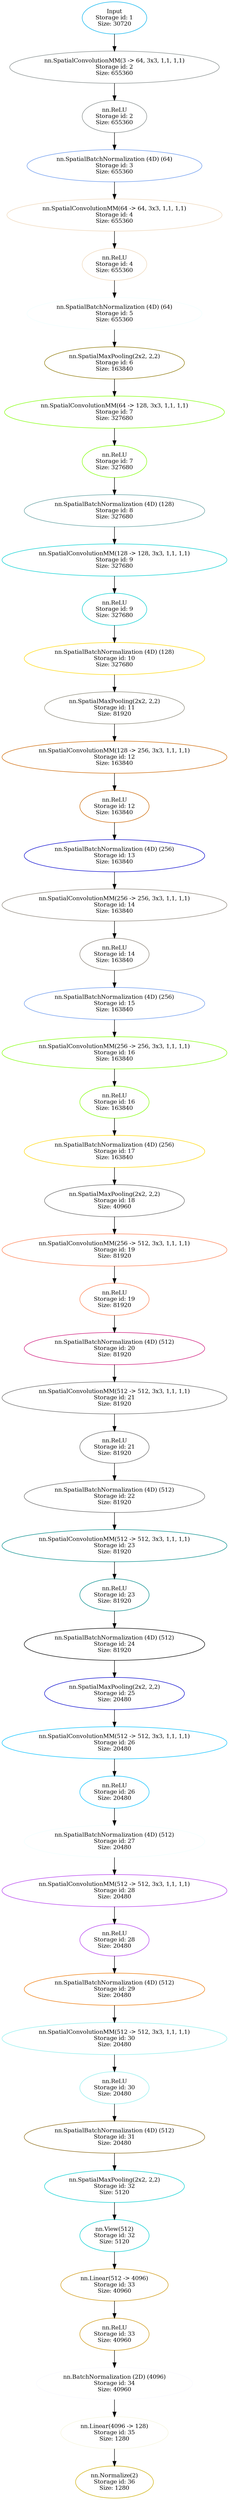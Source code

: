 digraph G {
	graph [bb="0,0,381.84,5189.9"];
	node [label="\N",
		shape=oval
	];
	n1	 [color=deepskyblue2,
		fontsize=12,
		height=0.92317,
		label="Input\nStorage id: 1\nSize: 30720",
		pos="190.92,5156.6",
		shape=ellipse,
		style=solid,
		width=1.5124];
	n2	 [color=azure4,
		fontsize=12,
		height=0.92317,
		label="nn.SpatialConvolutionMM(3 -> 64, 3x3, 1,1, 1,1)\nStorage id: 2\nSize: 655360",
		pos="190.92,5054.2",
		shape=ellipse,
		style=solid,
		width=4.9497];
	n1 -> n2	 [pos="e,190.92,5087.4 190.92,5123.3 190.92,5115.1 190.92,5106.3 190.92,5097.7"];
	n3	 [color=azure4,
		fontsize=12,
		height=0.92317,
		label="nn.ReLU\nStorage id: 2\nSize: 655360",
		pos="190.92,4951.7",
		shape=ellipse,
		style=solid,
		width=1.5517];
	n2 -> n3	 [pos="e,190.92,4985 190.92,5020.8 190.92,5012.7 190.92,5003.8 190.92,4995.2"];
	n4	 [color=cornflowerblue,
		fontsize=12,
		height=0.92317,
		label="nn.SpatialBatchNormalization (4D) (64)\nStorage id: 3\nSize: 655360",
		pos="190.92,4849.2",
		shape=ellipse,
		style=solid,
		width=4.0659];
	n3 -> n4	 [pos="e,190.92,4882.5 190.92,4918.4 190.92,4910.2 190.92,4901.3 190.92,4892.7"];
	n5	 [color=bisque2,
		fontsize=12,
		height=0.92317,
		label="nn.SpatialConvolutionMM(64 -> 64, 3x3, 1,1, 1,1)\nStorage id: 4\nSize: 655360",
		pos="190.92,4746.8",
		shape=ellipse,
		style=solid,
		width=5.0676];
	n4 -> n5	 [pos="e,190.92,4780 190.92,4815.9 190.92,4807.7 190.92,4798.9 190.92,4790.3"];
	n6	 [color=bisque2,
		fontsize=12,
		height=0.92317,
		label="nn.ReLU\nStorage id: 4\nSize: 655360",
		pos="190.92,4644.3",
		shape=ellipse,
		style=solid,
		width=1.5517];
	n5 -> n6	 [pos="e,190.92,4677.6 190.92,4713.4 190.92,4705.3 190.92,4696.4 190.92,4687.8"];
	n7	 [color=azure,
		fontsize=12,
		height=0.92317,
		label="nn.SpatialBatchNormalization (4D) (64)\nStorage id: 5\nSize: 655360",
		pos="190.92,4541.8",
		shape=ellipse,
		style=solid,
		width=4.0659];
	n6 -> n7	 [pos="e,190.92,4575.1 190.92,4611 190.92,4602.8 190.92,4593.9 190.92,4585.3"];
	n8	 [color=gold4,
		fontsize=12,
		height=0.92317,
		label="nn.SpatialMaxPooling(2x2, 2,2)\nStorage id: 6\nSize: 163840",
		pos="190.92,4439.4",
		shape=ellipse,
		style=solid,
		width=3.3195];
	n7 -> n8	 [pos="e,190.92,4472.6 190.92,4508.5 190.92,4500.3 190.92,4491.4 190.92,4482.9"];
	n9	 [color=chartreuse,
		fontsize=12,
		height=0.92317,
		label="nn.SpatialConvolutionMM(64 -> 128, 3x3, 1,1, 1,1)\nStorage id: 7\nSize: 327680",
		pos="190.92,4336.9",
		shape=ellipse,
		style=solid,
		width=5.1854];
	n8 -> n9	 [pos="e,190.92,4370.2 190.92,4406 190.92,4397.9 190.92,4389 190.92,4380.4"];
	n10	 [color=chartreuse,
		fontsize=12,
		height=0.92317,
		label="nn.ReLU\nStorage id: 7\nSize: 327680",
		pos="190.92,4234.4",
		shape=ellipse,
		style=solid,
		width=1.5517];
	n9 -> n10	 [pos="e,190.92,4267.7 190.92,4303.5 190.92,4295.4 190.92,4286.5 190.92,4277.9"];
	n11	 [color=cadetblue,
		fontsize=12,
		height=0.92317,
		label="nn.SpatialBatchNormalization (4D) (128)\nStorage id: 8\nSize: 327680",
		pos="190.92,4132",
		shape=ellipse,
		style=solid,
		width=4.1837];
	n10 -> n11	 [pos="e,190.92,4165.2 190.92,4201.1 190.92,4192.9 190.92,4184 190.92,4175.5"];
	n12	 [color=darkturquoise,
		fontsize=12,
		height=0.92317,
		label="nn.SpatialConvolutionMM(128 -> 128, 3x3, 1,1, 1,1)\nStorage id: 9\nSize: 327680",
		pos="190.92,4029.5",
		shape=ellipse,
		style=solid,
		width=5.3033];
	n11 -> n12	 [pos="e,190.92,4062.8 190.92,4098.6 190.92,4090.5 190.92,4081.6 190.92,4073"];
	n13	 [color=darkturquoise,
		fontsize=12,
		height=0.92317,
		label="nn.ReLU\nStorage id: 9\nSize: 327680",
		pos="190.92,3927",
		shape=ellipse,
		style=solid,
		width=1.5517];
	n12 -> n13	 [pos="e,190.92,3960.3 190.92,3996.1 190.92,3988 190.92,3979.1 190.92,3970.5"];
	n14	 [color=gold1,
		fontsize=12,
		height=0.92317,
		label="nn.SpatialBatchNormalization (4D) (128)\nStorage id: 10\nSize: 327680",
		pos="190.92,3824.6",
		shape=ellipse,
		style=solid,
		width=4.1837];
	n13 -> n14	 [pos="e,190.92,3857.8 190.92,3893.7 190.92,3885.5 190.92,3876.6 190.92,3868.1"];
	n15	 [color=cornsilk4,
		fontsize=12,
		height=0.92317,
		label="nn.SpatialMaxPooling(2x2, 2,2)\nStorage id: 11\nSize: 81920",
		pos="190.92,3722.1",
		shape=ellipse,
		style=solid,
		width=3.3195];
	n14 -> n15	 [pos="e,190.92,3755.4 190.92,3791.2 190.92,3783.1 190.92,3774.2 190.92,3765.6"];
	n16	 [color=darkorange3,
		fontsize=12,
		height=0.92317,
		label="nn.SpatialConvolutionMM(128 -> 256, 3x3, 1,1, 1,1)\nStorage id: 12\nSize: 163840",
		pos="190.92,3619.6",
		shape=ellipse,
		style=solid,
		width=5.3033];
	n15 -> n16	 [pos="e,190.92,3652.9 190.92,3688.7 190.92,3680.6 190.92,3671.7 190.92,3663.1"];
	n17	 [color=darkorange3,
		fontsize=12,
		height=0.92317,
		label="nn.ReLU\nStorage id: 12\nSize: 163840",
		pos="190.92,3517.1",
		shape=ellipse,
		style=solid,
		width=1.6303];
	n16 -> n17	 [pos="e,190.92,3550.4 190.92,3586.3 190.92,3578.1 190.92,3569.2 190.92,3560.7"];
	n18	 [color=blue3,
		fontsize=12,
		height=0.92317,
		label="nn.SpatialBatchNormalization (4D) (256)\nStorage id: 13\nSize: 163840",
		pos="190.92,3414.7",
		shape=ellipse,
		style=solid,
		width=4.1837];
	n17 -> n18	 [pos="e,190.92,3448 190.92,3483.8 190.92,3475.6 190.92,3466.8 190.92,3458.2"];
	n19	 [color=antiquewhite4,
		fontsize=12,
		height=0.92317,
		label="nn.SpatialConvolutionMM(256 -> 256, 3x3, 1,1, 1,1)\nStorage id: 14\nSize: 163840",
		pos="190.92,3312.2",
		shape=ellipse,
		style=solid,
		width=5.3033];
	n18 -> n19	 [pos="e,190.92,3345.5 190.92,3381.3 190.92,3373.2 190.92,3364.3 190.92,3355.7"];
	n20	 [color=antiquewhite4,
		fontsize=12,
		height=0.92317,
		label="nn.ReLU\nStorage id: 14\nSize: 163840",
		pos="190.92,3209.7",
		shape=ellipse,
		style=solid,
		width=1.6303];
	n19 -> n20	 [pos="e,190.92,3243 190.92,3278.9 190.92,3270.7 190.92,3261.8 190.92,3253.3"];
	n21	 [color=cornflowerblue,
		fontsize=12,
		height=0.92317,
		label="nn.SpatialBatchNormalization (4D) (256)\nStorage id: 15\nSize: 163840",
		pos="190.92,3107.3",
		shape=ellipse,
		style=solid,
		width=4.1837];
	n20 -> n21	 [pos="e,190.92,3140.6 190.92,3176.4 190.92,3168.2 190.92,3159.4 190.92,3150.8"];
	n22	 [color=chartreuse,
		fontsize=12,
		height=0.92317,
		label="nn.SpatialConvolutionMM(256 -> 256, 3x3, 1,1, 1,1)\nStorage id: 16\nSize: 163840",
		pos="190.92,3004.8",
		shape=ellipse,
		style=solid,
		width=5.3033];
	n21 -> n22	 [pos="e,190.92,3038.1 190.92,3073.9 190.92,3065.8 190.92,3056.9 190.92,3048.3"];
	n23	 [color=chartreuse,
		fontsize=12,
		height=0.92317,
		label="nn.ReLU\nStorage id: 16\nSize: 163840",
		pos="190.92,2902.3",
		shape=ellipse,
		style=solid,
		width=1.6303];
	n22 -> n23	 [pos="e,190.92,2935.6 190.92,2971.5 190.92,2963.3 190.92,2954.4 190.92,2945.9"];
	n24	 [color=gold1,
		fontsize=12,
		height=0.92317,
		label="nn.SpatialBatchNormalization (4D) (256)\nStorage id: 17\nSize: 163840",
		pos="190.92,2799.9",
		shape=ellipse,
		style=solid,
		width=4.1837];
	n23 -> n24	 [pos="e,190.92,2833.2 190.92,2869 190.92,2860.8 190.92,2852 190.92,2843.4"];
	n25	 [color=dimgray,
		fontsize=12,
		height=0.92317,
		label="nn.SpatialMaxPooling(2x2, 2,2)\nStorage id: 18\nSize: 40960",
		pos="190.92,2697.4",
		shape=ellipse,
		style=solid,
		width=3.3195];
	n24 -> n25	 [pos="e,190.92,2730.7 190.92,2766.5 190.92,2758.4 190.92,2749.5 190.92,2740.9"];
	n26	 [color=coral,
		fontsize=12,
		height=0.92317,
		label="nn.SpatialConvolutionMM(256 -> 512, 3x3, 1,1, 1,1)\nStorage id: 19\nSize: 81920",
		pos="190.92,2594.9",
		shape=ellipse,
		style=solid,
		width=5.3033];
	n25 -> n26	 [pos="e,190.92,2628.2 190.92,2664.1 190.92,2655.9 190.92,2647 190.92,2638.5"];
	n27	 [color=coral,
		fontsize=12,
		height=0.92317,
		label="nn.ReLU\nStorage id: 19\nSize: 81920",
		pos="190.92,2492.5",
		shape=ellipse,
		style=solid,
		width=1.6303];
	n26 -> n27	 [pos="e,190.92,2525.7 190.92,2561.6 190.92,2553.4 190.92,2544.6 190.92,2536"];
	n28	 [color=deeppink3,
		fontsize=12,
		height=0.92317,
		label="nn.SpatialBatchNormalization (4D) (512)\nStorage id: 20\nSize: 81920",
		pos="190.92,2390",
		shape=ellipse,
		style=solid,
		width=4.1837];
	n27 -> n28	 [pos="e,190.92,2423.3 190.92,2459.1 190.92,2451 190.92,2442.1 190.92,2433.5"];
	n29	 [color=dimgray,
		fontsize=12,
		height=0.92317,
		label="nn.SpatialConvolutionMM(512 -> 512, 3x3, 1,1, 1,1)\nStorage id: 21\nSize: 81920",
		pos="190.92,2287.5",
		shape=ellipse,
		style=solid,
		width=5.3033];
	n28 -> n29	 [pos="e,190.92,2320.8 190.92,2356.7 190.92,2348.5 190.92,2339.6 190.92,2331"];
	n30	 [color=dimgray,
		fontsize=12,
		height=0.92317,
		label="nn.ReLU\nStorage id: 21\nSize: 81920",
		pos="190.92,2185.1",
		shape=ellipse,
		style=solid,
		width=1.6303];
	n29 -> n30	 [pos="e,190.92,2218.3 190.92,2254.2 190.92,2246 190.92,2237.2 190.92,2228.6"];
	n31	 [color=dimgray,
		fontsize=12,
		height=0.92317,
		label="nn.SpatialBatchNormalization (4D) (512)\nStorage id: 22\nSize: 81920",
		pos="190.92,2082.6",
		shape=ellipse,
		style=solid,
		width=4.1837];
	n30 -> n31	 [pos="e,190.92,2115.9 190.92,2151.7 190.92,2143.6 190.92,2134.7 190.92,2126.1"];
	n32	 [color=cyan4,
		fontsize=12,
		height=0.92317,
		label="nn.SpatialConvolutionMM(512 -> 512, 3x3, 1,1, 1,1)\nStorage id: 23\nSize: 81920",
		pos="190.92,1980.1",
		shape=ellipse,
		style=solid,
		width=5.3033];
	n31 -> n32	 [pos="e,190.92,2013.4 190.92,2049.3 190.92,2041.1 190.92,2032.2 190.92,2023.6"];
	n33	 [color=cyan4,
		fontsize=12,
		height=0.92317,
		label="nn.ReLU\nStorage id: 23\nSize: 81920",
		pos="190.92,1877.7",
		shape=ellipse,
		style=solid,
		width=1.6303];
	n32 -> n33	 [pos="e,190.92,1910.9 190.92,1946.8 190.92,1938.6 190.92,1929.7 190.92,1921.2"];
	n34	 [color=black,
		fontsize=12,
		height=0.92317,
		label="nn.SpatialBatchNormalization (4D) (512)\nStorage id: 24\nSize: 81920",
		pos="190.92,1775.2",
		shape=ellipse,
		style=solid,
		width=4.1837];
	n33 -> n34	 [pos="e,190.92,1808.5 190.92,1844.3 190.92,1836.2 190.92,1827.3 190.92,1818.7"];
	n35	 [color=blue3,
		fontsize=12,
		height=0.92317,
		label="nn.SpatialMaxPooling(2x2, 2,2)\nStorage id: 25\nSize: 20480",
		pos="190.92,1672.7",
		shape=ellipse,
		style=solid,
		width=3.3195];
	n34 -> n35	 [pos="e,190.92,1706 190.92,1741.8 190.92,1733.7 190.92,1724.8 190.92,1716.2"];
	n36	 [color=deepskyblue1,
		fontsize=12,
		height=0.92317,
		label="nn.SpatialConvolutionMM(512 -> 512, 3x3, 1,1, 1,1)\nStorage id: 26\nSize: 20480",
		pos="190.92,1570.3",
		shape=ellipse,
		style=solid,
		width=5.3033];
	n35 -> n36	 [pos="e,190.92,1603.5 190.92,1639.4 190.92,1631.2 190.92,1622.3 190.92,1613.8"];
	n37	 [color=deepskyblue1,
		fontsize=12,
		height=0.92317,
		label="nn.ReLU\nStorage id: 26\nSize: 20480",
		pos="190.92,1467.8",
		shape=ellipse,
		style=solid,
		width=1.6303];
	n36 -> n37	 [pos="e,190.92,1501.1 190.92,1536.9 190.92,1528.8 190.92,1519.9 190.92,1511.3"];
	n38	 [color=azure1,
		fontsize=12,
		height=0.92317,
		label="nn.SpatialBatchNormalization (4D) (512)\nStorage id: 27\nSize: 20480",
		pos="190.92,1365.3",
		shape=ellipse,
		style=solid,
		width=4.1837];
	n37 -> n38	 [pos="e,190.92,1398.6 190.92,1434.4 190.92,1426.3 190.92,1417.4 190.92,1408.8"];
	n39	 [color=darkorchid2,
		fontsize=12,
		height=0.92317,
		label="nn.SpatialConvolutionMM(512 -> 512, 3x3, 1,1, 1,1)\nStorage id: 28\nSize: 20480",
		pos="190.92,1262.9",
		shape=ellipse,
		style=solid,
		width=5.3033];
	n38 -> n39	 [pos="e,190.92,1296.1 190.92,1332 190.92,1323.8 190.92,1314.9 190.92,1306.4"];
	n40	 [color=darkorchid2,
		fontsize=12,
		height=0.92317,
		label="nn.ReLU\nStorage id: 28\nSize: 20480",
		pos="190.92,1160.4",
		shape=ellipse,
		style=solid,
		width=1.6303];
	n39 -> n40	 [pos="e,190.92,1193.7 190.92,1229.5 190.92,1221.4 190.92,1212.5 190.92,1203.9"];
	n41	 [color=darkorange2,
		fontsize=12,
		height=0.92317,
		label="nn.SpatialBatchNormalization (4D) (512)\nStorage id: 29\nSize: 20480",
		pos="190.92,1057.9",
		shape=ellipse,
		style=solid,
		width=4.1837];
	n40 -> n41	 [pos="e,190.92,1091.2 190.92,1127 190.92,1118.9 190.92,1110 190.92,1101.4"];
	n42	 [color=darkslategray2,
		fontsize=12,
		height=0.92317,
		label="nn.SpatialConvolutionMM(512 -> 512, 3x3, 1,1, 1,1)\nStorage id: 30\nSize: 20480",
		pos="190.92,955.45",
		shape=ellipse,
		style=solid,
		width=5.3033];
	n41 -> n42	 [pos="e,190.92,988.73 190.92,1024.6 190.92,1016.4 190.92,1007.5 190.92,998.96"];
	n43	 [color=darkslategray2,
		fontsize=12,
		height=0.92317,
		label="nn.ReLU\nStorage id: 30\nSize: 20480",
		pos="190.92,852.98",
		shape=ellipse,
		style=solid,
		width=1.6303];
	n42 -> n43	 [pos="e,190.92,886.26 190.92,922.1 190.92,913.95 190.92,905.07 190.92,896.5"];
	n44	 [color=goldenrod4,
		fontsize=12,
		height=0.92317,
		label="nn.SpatialBatchNormalization (4D) (512)\nStorage id: 31\nSize: 20480",
		pos="190.92,750.51",
		shape=ellipse,
		style=solid,
		width=4.1837];
	n43 -> n44	 [pos="e,190.92,783.79 190.92,819.64 190.92,811.48 190.92,802.6 190.92,794.03"];
	n45	 [color=darkturquoise,
		fontsize=12,
		height=0.92317,
		label="nn.SpatialMaxPooling(2x2, 2,2)\nStorage id: 32\nSize: 5120",
		pos="190.92,648.04",
		shape=ellipse,
		style=solid,
		width=3.3195];
	n44 -> n45	 [pos="e,190.92,681.32 190.92,717.17 190.92,709.01 190.92,700.13 190.92,691.56"];
	n46	 [color=darkturquoise,
		fontsize=12,
		height=0.92317,
		label="nn.View(512)\nStorage id: 32\nSize: 5120",
		pos="190.92,545.57",
		shape=ellipse,
		style=solid,
		width=1.6303];
	n45 -> n46	 [pos="e,190.92,578.86 190.92,614.7 190.92,606.54 190.92,597.66 190.92,589.09"];
	n47	 [color=darkgoldenrod3,
		fontsize=12,
		height=0.92317,
		label="nn.Linear(512 -> 4096)\nStorage id: 33\nSize: 40960",
		pos="190.92,443.11",
		shape=ellipse,
		style=solid,
		width=2.5142];
	n46 -> n47	 [pos="e,190.92,476.39 190.92,512.23 190.92,504.08 190.92,495.2 190.92,486.62"];
	n48	 [color=darkgoldenrod3,
		fontsize=12,
		height=0.92317,
		label="nn.ReLU\nStorage id: 33\nSize: 40960",
		pos="190.92,340.64",
		shape=ellipse,
		style=solid,
		width=1.6303];
	n47 -> n48	 [pos="e,190.92,373.92 190.92,409.76 190.92,401.61 190.92,392.73 190.92,384.15"];
	n49	 [color=ghostwhite,
		fontsize=12,
		height=0.92317,
		label="nn.BatchNormalization (2D) (4096)\nStorage id: 34\nSize: 40960",
		pos="190.92,238.17",
		shape=ellipse,
		style=solid,
		width=3.673];
	n48 -> n49	 [pos="e,190.92,271.45 190.92,307.3 190.92,299.14 190.92,290.26 190.92,281.69"];
	n50	 [color=beige,
		fontsize=12,
		height=0.92317,
		label="nn.Linear(4096 -> 128)\nStorage id: 35\nSize: 1280",
		pos="190.92,135.7",
		shape=ellipse,
		style=solid,
		width=2.5142];
	n49 -> n50	 [pos="e,190.92,168.98 190.92,204.83 190.92,196.67 190.92,187.79 190.92,179.22"];
	n51	 [color=gold3,
		fontsize=12,
		height=0.92317,
		label="nn.Normalize(2)\nStorage id: 36\nSize: 1280",
		pos="190.92,33.234",
		shape=ellipse,
		style=solid,
		width=1.866];
	n50 -> n51	 [pos="e,190.92,66.515 190.92,102.36 190.92,94.204 190.92,85.324 190.92,76.751"];
}
